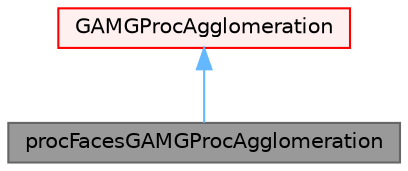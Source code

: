 digraph "procFacesGAMGProcAgglomeration"
{
 // LATEX_PDF_SIZE
  bgcolor="transparent";
  edge [fontname=Helvetica,fontsize=10,labelfontname=Helvetica,labelfontsize=10];
  node [fontname=Helvetica,fontsize=10,shape=box,height=0.2,width=0.4];
  Node1 [id="Node000001",label="procFacesGAMGProcAgglomeration",height=0.2,width=0.4,color="gray40", fillcolor="grey60", style="filled", fontcolor="black",tooltip="Processor agglomeration of GAMGAgglomerations. Needs nAgglomeratingCells which is when to start agglo..."];
  Node2 -> Node1 [id="edge1_Node000001_Node000002",dir="back",color="steelblue1",style="solid",tooltip=" "];
  Node2 [id="Node000002",label="GAMGProcAgglomeration",height=0.2,width=0.4,color="red", fillcolor="#FFF0F0", style="filled",URL="$classFoam_1_1GAMGProcAgglomeration.html",tooltip="Processor agglomeration of GAMGAgglomerations."];
}
